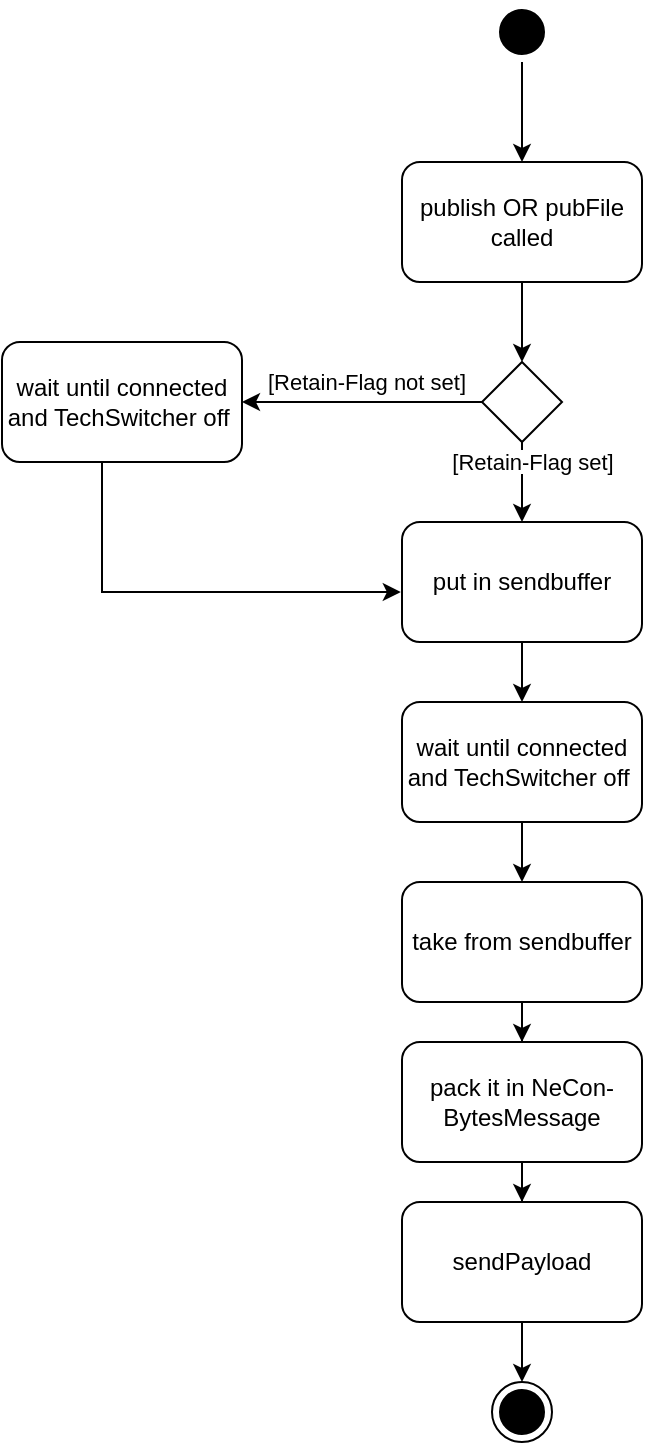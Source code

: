 <mxfile version="13.0.3" type="device"><diagram name="Page-1" id="13e1069c-82ec-6db2-03f1-153e76fe0fe0"><mxGraphModel dx="1422" dy="822" grid="1" gridSize="10" guides="1" tooltips="1" connect="1" arrows="1" fold="1" page="1" pageScale="1" pageWidth="1100" pageHeight="850" background="#ffffff" math="0" shadow="0"><root><mxCell id="0"/><mxCell id="1" parent="0"/><mxCell id="F9tM-CKdRiTjzpaE97oM-37" style="edgeStyle=orthogonalEdgeStyle;rounded=0;orthogonalLoop=1;jettySize=auto;html=1;entryX=0.5;entryY=0;entryDx=0;entryDy=0;strokeColor=#000000;" edge="1" parent="1" source="F9tM-CKdRiTjzpaE97oM-1" target="F9tM-CKdRiTjzpaE97oM-35"><mxGeometry relative="1" as="geometry"/></mxCell><mxCell id="F9tM-CKdRiTjzpaE97oM-1" value="put in sendbuffer" style="rounded=1;whiteSpace=wrap;html=1;" vertex="1" parent="1"><mxGeometry x="350" y="300" width="120" height="60" as="geometry"/></mxCell><mxCell id="F9tM-CKdRiTjzpaE97oM-29" style="edgeStyle=orthogonalEdgeStyle;rounded=0;orthogonalLoop=1;jettySize=auto;html=1;strokeColor=#000000;" edge="1" parent="1" source="F9tM-CKdRiTjzpaE97oM-2" target="F9tM-CKdRiTjzpaE97oM-4"><mxGeometry relative="1" as="geometry"/></mxCell><mxCell id="F9tM-CKdRiTjzpaE97oM-2" value="publish OR pubFile called" style="rounded=1;whiteSpace=wrap;html=1;" vertex="1" parent="1"><mxGeometry x="350" y="120" width="120" height="60" as="geometry"/></mxCell><mxCell id="F9tM-CKdRiTjzpaE97oM-39" style="edgeStyle=orthogonalEdgeStyle;rounded=0;orthogonalLoop=1;jettySize=auto;html=1;strokeColor=#000000;" edge="1" parent="1" source="F9tM-CKdRiTjzpaE97oM-3" target="F9tM-CKdRiTjzpaE97oM-5"><mxGeometry relative="1" as="geometry"/></mxCell><mxCell id="F9tM-CKdRiTjzpaE97oM-3" value="take from sendbuffer" style="rounded=1;whiteSpace=wrap;html=1;" vertex="1" parent="1"><mxGeometry x="350" y="480" width="120" height="60" as="geometry"/></mxCell><mxCell id="F9tM-CKdRiTjzpaE97oM-30" style="edgeStyle=orthogonalEdgeStyle;rounded=0;orthogonalLoop=1;jettySize=auto;html=1;strokeColor=#000000;" edge="1" parent="1" source="F9tM-CKdRiTjzpaE97oM-4" target="F9tM-CKdRiTjzpaE97oM-26"><mxGeometry relative="1" as="geometry"/></mxCell><mxCell id="F9tM-CKdRiTjzpaE97oM-31" value="[Retain-Flag not set]" style="edgeLabel;html=1;align=center;verticalAlign=middle;resizable=0;points=[];" vertex="1" connectable="0" parent="F9tM-CKdRiTjzpaE97oM-30"><mxGeometry x="0.171" y="-1" relative="1" as="geometry"><mxPoint x="12.57" y="-9" as="offset"/></mxGeometry></mxCell><mxCell id="F9tM-CKdRiTjzpaE97oM-32" style="edgeStyle=orthogonalEdgeStyle;rounded=0;orthogonalLoop=1;jettySize=auto;html=1;entryX=0.5;entryY=0;entryDx=0;entryDy=0;strokeColor=#000000;" edge="1" parent="1" source="F9tM-CKdRiTjzpaE97oM-4" target="F9tM-CKdRiTjzpaE97oM-1"><mxGeometry relative="1" as="geometry"><Array as="points"><mxPoint x="410" y="270"/><mxPoint x="410" y="270"/></Array></mxGeometry></mxCell><mxCell id="F9tM-CKdRiTjzpaE97oM-4" value="" style="rhombus;whiteSpace=wrap;html=1;" vertex="1" parent="1"><mxGeometry x="390" y="220" width="40" height="40" as="geometry"/></mxCell><mxCell id="F9tM-CKdRiTjzpaE97oM-41" style="edgeStyle=orthogonalEdgeStyle;rounded=0;orthogonalLoop=1;jettySize=auto;html=1;strokeColor=#000000;" edge="1" parent="1" source="F9tM-CKdRiTjzpaE97oM-5" target="F9tM-CKdRiTjzpaE97oM-40"><mxGeometry relative="1" as="geometry"/></mxCell><mxCell id="F9tM-CKdRiTjzpaE97oM-5" value="pack it in NeCon-BytesMessage" style="rounded=1;whiteSpace=wrap;html=1;" vertex="1" parent="1"><mxGeometry x="350" y="560" width="120" height="60" as="geometry"/></mxCell><mxCell id="F9tM-CKdRiTjzpaE97oM-13" style="edgeStyle=orthogonalEdgeStyle;rounded=0;orthogonalLoop=1;jettySize=auto;html=1;strokeColor=#000000;" edge="1" parent="1" source="F9tM-CKdRiTjzpaE97oM-11" target="F9tM-CKdRiTjzpaE97oM-2"><mxGeometry relative="1" as="geometry"/></mxCell><mxCell id="F9tM-CKdRiTjzpaE97oM-11" value="" style="ellipse;html=1;shape=startState;fillColor=#000000;strokeColor=#000000;" vertex="1" parent="1"><mxGeometry x="395" y="40" width="30" height="30" as="geometry"/></mxCell><mxCell id="F9tM-CKdRiTjzpaE97oM-36" style="edgeStyle=orthogonalEdgeStyle;rounded=0;orthogonalLoop=1;jettySize=auto;html=1;entryX=-0.005;entryY=0.584;entryDx=0;entryDy=0;entryPerimeter=0;strokeColor=#000000;" edge="1" parent="1" source="F9tM-CKdRiTjzpaE97oM-26" target="F9tM-CKdRiTjzpaE97oM-1"><mxGeometry relative="1" as="geometry"><Array as="points"><mxPoint x="200" y="335"/></Array></mxGeometry></mxCell><mxCell id="F9tM-CKdRiTjzpaE97oM-26" value="wait until connected and TechSwitcher off&amp;nbsp;" style="rounded=1;whiteSpace=wrap;html=1;" vertex="1" parent="1"><mxGeometry x="150" y="210" width="120" height="60" as="geometry"/></mxCell><mxCell id="F9tM-CKdRiTjzpaE97oM-33" value="&lt;span style=&quot;font-size: 11px ; background-color: rgb(255 , 255 , 255)&quot;&gt;[Retain-Flag set]&lt;/span&gt;" style="text;html=1;align=center;verticalAlign=middle;resizable=0;points=[];autosize=1;" vertex="1" parent="1"><mxGeometry x="365" y="260" width="100" height="20" as="geometry"/></mxCell><mxCell id="F9tM-CKdRiTjzpaE97oM-38" style="edgeStyle=orthogonalEdgeStyle;rounded=0;orthogonalLoop=1;jettySize=auto;html=1;entryX=0.5;entryY=0;entryDx=0;entryDy=0;strokeColor=#000000;" edge="1" parent="1" source="F9tM-CKdRiTjzpaE97oM-35" target="F9tM-CKdRiTjzpaE97oM-3"><mxGeometry relative="1" as="geometry"/></mxCell><mxCell id="F9tM-CKdRiTjzpaE97oM-35" value="wait until connected and TechSwitcher off&amp;nbsp;" style="rounded=1;whiteSpace=wrap;html=1;" vertex="1" parent="1"><mxGeometry x="350" y="390" width="120" height="60" as="geometry"/></mxCell><mxCell id="F9tM-CKdRiTjzpaE97oM-43" style="edgeStyle=orthogonalEdgeStyle;rounded=0;orthogonalLoop=1;jettySize=auto;html=1;strokeColor=#000000;" edge="1" parent="1" source="F9tM-CKdRiTjzpaE97oM-40" target="F9tM-CKdRiTjzpaE97oM-42"><mxGeometry relative="1" as="geometry"/></mxCell><mxCell id="F9tM-CKdRiTjzpaE97oM-40" value="sendPayload" style="rounded=1;whiteSpace=wrap;html=1;" vertex="1" parent="1"><mxGeometry x="350" y="640" width="120" height="60" as="geometry"/></mxCell><mxCell id="F9tM-CKdRiTjzpaE97oM-42" value="" style="ellipse;html=1;shape=endState;fillColor=#000000;strokeColor=#000000;" vertex="1" parent="1"><mxGeometry x="395" y="730" width="30" height="30" as="geometry"/></mxCell></root></mxGraphModel></diagram></mxfile>